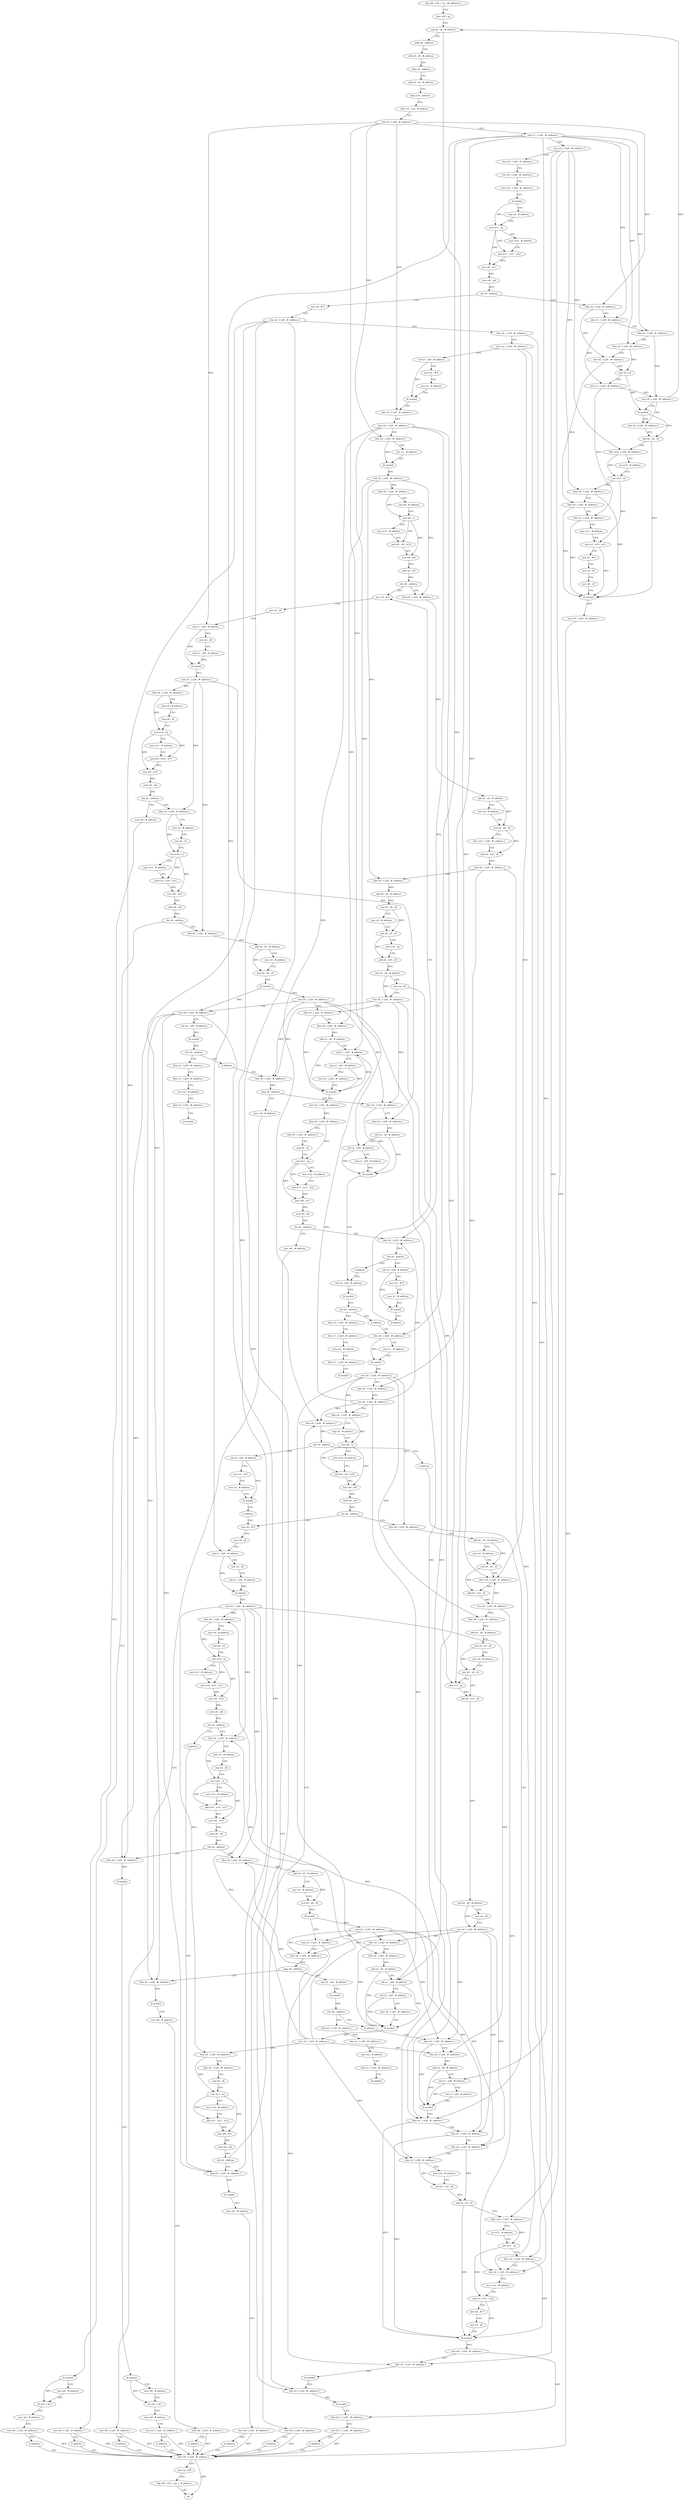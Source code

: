 digraph "func" {
"4583180" [label = "stp x29 , x30 , [ sp , #- address ]!" ]
"4583184" [label = "mov x29 , sp" ]
"4583188" [label = "sub sp , sp , # address" ]
"4583192" [label = "adrp x8 , address" ]
"4583196" [label = "add x8 , x8 , # address" ]
"4583200" [label = "adrp x9 , address" ]
"4583204" [label = "add x9 , x9 , # address" ]
"4583208" [label = "adrp x10 , address" ]
"4583212" [label = "add x10 , x10 , # address" ]
"4583216" [label = "stur x0 , [ x29 , #- address ]" ]
"4583220" [label = "stur x1 , [ x29 , #- address ]" ]
"4583224" [label = "stur w2 , [ x29 , #- address ]" ]
"4583228" [label = "stur x8 , [ x29 , #- address ]" ]
"4583232" [label = "stur x9 , [ x29 , #- address ]" ]
"4583236" [label = "stur x10 , [ x29 , #- address ]" ]
"4583240" [label = "bl symbol" ]
"4583244" [label = "cmp x0 , # address" ]
"4583248" [label = "cset w11 , ne" ]
"4583252" [label = "mov w12 , # address" ]
"4583256" [label = "and w11 , w11 , w12" ]
"4583260" [label = "mov w8 , w11" ]
"4583264" [label = "sxtw x8 , w8" ]
"4583268" [label = "cbz x8 , address" ]
"4584416" [label = "ldur x0 , [ x29 , #- address ]" ]
"4583272" [label = "mov x8 , # 0" ]
"4584420" [label = "ldur x1 , [ x29 , #- address ]" ]
"4584424" [label = "ldur x8 , [ x29 , #- address ]" ]
"4584428" [label = "ldur x9 , [ x29 , #- address ]" ]
"4584432" [label = "stur x0 , [ x29 , #- address ]" ]
"4584436" [label = "mov x0 , x9" ]
"4584440" [label = "stur x1 , [ x29 , #- address ]" ]
"4584444" [label = "stur x8 , [ x29 , #- address ]" ]
"4584448" [label = "bl symbol" ]
"4584452" [label = "ldur x8 , [ x29 , #- address ]" ]
"4584456" [label = "add x2 , x8 , x0" ]
"4584460" [label = "ldur w10 , [ x29 , #- address ]" ]
"4584464" [label = "tst w10 , # address" ]
"4584468" [label = "cset w10 , ne" ]
"4584472" [label = "ldur w4 , [ x29 , #- address ]" ]
"4584476" [label = "ldur x0 , [ x29 , #- address ]" ]
"4584480" [label = "ldur x1 , [ x29 , #- address ]" ]
"4584484" [label = "mov w11 , # address" ]
"4584488" [label = "and w3 , w10 , w11" ]
"4584492" [label = "mov x9 , # 0" ]
"4584496" [label = "mov x5 , x9" ]
"4584500" [label = "mov x6 , x9" ]
"4584504" [label = "bl symbol" ]
"4584508" [label = "stur w0 , [ x29 , #- address ]" ]
"4584512" [label = "ldur w0 , [ x29 , #- address ]" ]
"4583276" [label = "stur x8 , [ x29 , #- address ]" ]
"4583280" [label = "stur x8 , [ x29 , #- address ]" ]
"4583284" [label = "stur xzr , [ x29 , #- address ]" ]
"4583288" [label = "sub x0 , x29 , # address" ]
"4583292" [label = "mov w1 , # 0" ]
"4583296" [label = "mov x2 , # address" ]
"4583300" [label = "bl symbol" ]
"4583304" [label = "ldur x8 , [ x29 , #- address ]" ]
"4583308" [label = "stur x8 , [ x29 , #- address ]" ]
"4583312" [label = "ldur x0 , [ x29 , #- address ]" ]
"4583316" [label = "mov x1 , # address" ]
"4583320" [label = "bl symbol" ]
"4583324" [label = "stur x0 , [ x29 , #- address ]" ]
"4583328" [label = "ldur x8 , [ x29 , #- address ]" ]
"4583332" [label = "cmp x8 , # address" ]
"4583336" [label = "cset w9 , cc" ]
"4583340" [label = "mov w10 , # address" ]
"4583344" [label = "and w9 , w9 , w10" ]
"4583348" [label = "mov w8 , w9" ]
"4583352" [label = "sxtw x8 , w8" ]
"4583356" [label = "cbz x8 , address" ]
"4583540" [label = "mov x8 , # 0" ]
"4583360" [label = "ldur x8 , [ x29 , #- address ]" ]
"4583544" [label = "mov x0 , x8" ]
"4583548" [label = "sub x1 , x29 , # address" ]
"4583552" [label = "mov x2 , x8" ]
"4583556" [label = "sub x3 , x29 , # address" ]
"4583560" [label = "bl symbol" ]
"4583564" [label = "stur x0 , [ x29 , #- address ]" ]
"4583568" [label = "ldur x8 , [ x29 , #- address ]" ]
"4583572" [label = "mov x9 , # address" ]
"4583576" [label = "cmp x8 , x9" ]
"4583580" [label = "cset w10 , eq" ]
"4583584" [label = "mov w11 , # address" ]
"4583588" [label = "and w10 , w10 , w11" ]
"4583592" [label = "mov w8 , w10" ]
"4583596" [label = "sxtw x8 , w8" ]
"4583600" [label = "cbz x8 , address" ]
"4583616" [label = "ldur x8 , [ x29 , #- address ]" ]
"4583604" [label = "mov w8 , # address" ]
"4583364" [label = "add x8 , x8 , # address" ]
"4583368" [label = "mov x9 , # address" ]
"4583372" [label = "mul x8 , x8 , x9" ]
"4583376" [label = "ldur x10 , [ x29 , #- address ]" ]
"4583380" [label = "add x8 , x10 , x8" ]
"4583384" [label = "stur x8 , [ x29 , #- address ]" ]
"4583388" [label = "ldur x8 , [ x29 , #- address ]" ]
"4583392" [label = "add x8 , x8 , # address" ]
"4583396" [label = "mul x8 , x8 , x9" ]
"4583400" [label = "mov x9 , # address" ]
"4583404" [label = "mul x8 , x8 , x9" ]
"4583408" [label = "mov x10 , sp" ]
"4583412" [label = "add x8 , x10 , x8" ]
"4583416" [label = "and x8 , x8 , # address" ]
"4583420" [label = "mov sp , x8" ]
"4583424" [label = "stur x8 , [ x29 , #- address ]" ]
"4583428" [label = "ldur x0 , [ x29 , #- address ]" ]
"4583432" [label = "ldur x8 , [ x29 , #- address ]" ]
"4583436" [label = "add x2 , x8 , # address" ]
"4583440" [label = "sub x1 , x29 , # address" ]
"4583444" [label = "sub x3 , x29 , # address" ]
"4583448" [label = "stur x9 , [ x29 , #- address ]" ]
"4583452" [label = "bl symbol" ]
"4583456" [label = "stur x0 , [ x29 , #- address ]" ]
"4583460" [label = "ldur x8 , [ x29 , #- address ]" ]
"4583464" [label = "ldur x9 , [ x29 , #- address ]" ]
"4583468" [label = "cmp x8 , x9" ]
"4583472" [label = "cset w11 , eq" ]
"4583476" [label = "mov w12 , # address" ]
"4583480" [label = "and w11 , w11 , w12" ]
"4583484" [label = "mov w8 , w11" ]
"4583488" [label = "sxtw x8 , w8" ]
"4583492" [label = "cbz x8 , address" ]
"4583508" [label = "ldur x8 , [ x29 , #- address ]" ]
"4583496" [label = "mov w8 , # address" ]
"4583620" [label = "mov x9 , # address" ]
"4583624" [label = "cmp x8 , x9" ]
"4583628" [label = "cset w10 , cs" ]
"4583632" [label = "mov w11 , # address" ]
"4583636" [label = "and w10 , w10 , w11" ]
"4583640" [label = "mov w8 , w10" ]
"4583644" [label = "sxtw x8 , w8" ]
"4583648" [label = "cbz x8 , address" ]
"4583676" [label = "ldur x8 , [ x29 , #- address ]" ]
"4583652" [label = "bl symbol" ]
"4583608" [label = "stur w8 , [ x29 , #- address ]" ]
"4583612" [label = "b address" ]
"4583512" [label = "cbz x8 , address" ]
"4583536" [label = "b address" ]
"4583516" [label = "sub x0 , x29 , # address" ]
"4583500" [label = "stur w8 , [ x29 , #- address ]" ]
"4583504" [label = "b address" ]
"4583680" [label = "add x8 , x8 , # address" ]
"4583684" [label = "mov x9 , # address" ]
"4583688" [label = "mul x0 , x8 , x9" ]
"4583692" [label = "bl symbol" ]
"4583696" [label = "stur x0 , [ x29 , #- address ]" ]
"4583700" [label = "stur x0 , [ x29 , #- address ]" ]
"4583704" [label = "sub x0 , x29 , # address" ]
"4583708" [label = "bl symbol" ]
"4583712" [label = "cbz w0 , address" ]
"4583720" [label = "ldur x0 , [ x29 , #- address ]" ]
"4583716" [label = "b address" ]
"4583656" [label = "mov w8 , # address" ]
"4583660" [label = "str w8 , [ x0 ]" ]
"4583664" [label = "mov w8 , # address" ]
"4583668" [label = "stur w8 , [ x29 , #- address ]" ]
"4583672" [label = "b address" ]
"4584516" [label = "mov sp , x29" ]
"4584520" [label = "ldp x29 , x30 , [ sp ] , # address" ]
"4584524" [label = "ret" ]
"4583784" [label = "sub x0 , x29 , # address" ]
"4583520" [label = "mov w1 , # 0" ]
"4583524" [label = "mov x2 , # address" ]
"4583528" [label = "bl symbol" ]
"4583532" [label = "b address" ]
"4583724" [label = "ldur x1 , [ x29 , #- address ]" ]
"4583728" [label = "mov w2 , # address" ]
"4583732" [label = "ldur x3 , [ x29 , #- address ]" ]
"4583736" [label = "bl symbol" ]
"4583740" [label = "ldur x8 , [ x29 , #- address ]" ]
"4583788" [label = "bl symbol" ]
"4583792" [label = "cbz w0 , address" ]
"4583800" [label = "ldur x0 , [ x29 , #- address ]" ]
"4583796" [label = "b address" ]
"4583744" [label = "cbnz x8 , address" ]
"4583760" [label = "ldur x0 , [ x29 , #- address ]" ]
"4583748" [label = "mov w8 , # address" ]
"4583804" [label = "ldur x1 , [ x29 , #- address ]" ]
"4583808" [label = "mov w2 , # address" ]
"4583812" [label = "ldur x3 , [ x29 , #- address ]" ]
"4583816" [label = "bl symbol" ]
"4583820" [label = "ldur x0 , [ x29 , #- address ]" ]
"4583764" [label = "ldur x8 , [ x29 , #- address ]" ]
"4583768" [label = "add x2 , x8 , # address" ]
"4583772" [label = "sub x1 , x29 , # address" ]
"4583776" [label = "sub x3 , x29 , # address" ]
"4583780" [label = "bl symbol" ]
"4583752" [label = "stur w8 , [ x29 , #- address ]" ]
"4583756" [label = "b address" ]
"4583824" [label = "mov x1 , # address" ]
"4583828" [label = "bl symbol" ]
"4583832" [label = "stur x0 , [ x29 , #- address ]" ]
"4583836" [label = "ldur x8 , [ x29 , #- address ]" ]
"4583840" [label = "stur x8 , [ x29 , #- address ]" ]
"4583844" [label = "ldur x8 , [ x29 , #- address ]" ]
"4583848" [label = "cmp x8 , # address" ]
"4583852" [label = "cset w9 , cc" ]
"4583856" [label = "mov w10 , # address" ]
"4583860" [label = "and w9 , w9 , w10" ]
"4583864" [label = "mov w8 , w9" ]
"4583868" [label = "sxtw x8 , w8" ]
"4583872" [label = "cbz x8 , address" ]
"4584064" [label = "mov x8 , # 0" ]
"4583876" [label = "ldur x8 , [ x29 , #- address ]" ]
"4584068" [label = "mov x0 , x8" ]
"4584072" [label = "sub x1 , x29 , # address" ]
"4584076" [label = "mov x2 , x8" ]
"4584080" [label = "sub x3 , x29 , # address" ]
"4584084" [label = "bl symbol" ]
"4584088" [label = "stur x0 , [ x29 , #- address ]" ]
"4584092" [label = "ldur x8 , [ x29 , #- address ]" ]
"4584096" [label = "mov x9 , # address" ]
"4584100" [label = "cmp x8 , x9" ]
"4584104" [label = "cset w10 , eq" ]
"4584108" [label = "mov w11 , # address" ]
"4584112" [label = "and w10 , w10 , w11" ]
"4584116" [label = "mov w8 , w10" ]
"4584120" [label = "sxtw x8 , w8" ]
"4584124" [label = "cbz x8 , address" ]
"4584132" [label = "ldur x8 , [ x29 , #- address ]" ]
"4584128" [label = "b address" ]
"4583880" [label = "add x8 , x8 , # address" ]
"4583884" [label = "mov x9 , # address" ]
"4583888" [label = "mul x8 , x8 , x9" ]
"4583892" [label = "ldur x10 , [ x29 , #- address ]" ]
"4583896" [label = "add x8 , x10 , x8" ]
"4583900" [label = "stur x8 , [ x29 , #- address ]" ]
"4583904" [label = "ldur x8 , [ x29 , #- address ]" ]
"4583908" [label = "add x8 , x8 , # address" ]
"4583912" [label = "mul x8 , x8 , x9" ]
"4583916" [label = "mov x9 , # address" ]
"4583920" [label = "mul x8 , x8 , x9" ]
"4583924" [label = "mov x10 , sp" ]
"4583928" [label = "add x8 , x10 , x8" ]
"4583932" [label = "and x8 , x8 , # address" ]
"4583936" [label = "mov sp , x8" ]
"4583940" [label = "stur x8 , [ x29 , #- address ]" ]
"4583944" [label = "ldur x0 , [ x29 , #- address ]" ]
"4583948" [label = "ldur x8 , [ x29 , #- address ]" ]
"4583952" [label = "add x2 , x8 , # address" ]
"4583956" [label = "sub x1 , x29 , # address" ]
"4583960" [label = "sub x3 , x29 , # address" ]
"4583964" [label = "stur x9 , [ x29 , #- address ]" ]
"4583968" [label = "bl symbol" ]
"4583972" [label = "stur x0 , [ x29 , #- address ]" ]
"4583976" [label = "ldur x8 , [ x29 , #- address ]" ]
"4583980" [label = "ldur x9 , [ x29 , #- address ]" ]
"4583984" [label = "cmp x8 , x9" ]
"4583988" [label = "cset w11 , eq" ]
"4583992" [label = "mov w12 , # address" ]
"4583996" [label = "and w11 , w11 , w12" ]
"4584000" [label = "mov w8 , w11" ]
"4584004" [label = "sxtw x8 , w8" ]
"4584008" [label = "cbz x8 , address" ]
"4584032" [label = "ldur x8 , [ x29 , #- address ]" ]
"4584012" [label = "ldur x0 , [ x29 , #- address ]" ]
"4584136" [label = "mov x9 , # address" ]
"4584140" [label = "cmp x8 , x9" ]
"4584144" [label = "cset w10 , cs" ]
"4584148" [label = "mov w11 , # address" ]
"4584152" [label = "and w10 , w10 , w11" ]
"4584156" [label = "mov w8 , w10" ]
"4584160" [label = "sxtw x8 , w8" ]
"4584164" [label = "cbz x8 , address" ]
"4584200" [label = "ldur x8 , [ x29 , #- address ]" ]
"4584168" [label = "ldur x0 , [ x29 , #- address ]" ]
"4584036" [label = "cbz x8 , address" ]
"4584060" [label = "b address" ]
"4584040" [label = "sub x0 , x29 , # address" ]
"4584016" [label = "bl symbol" ]
"4584020" [label = "mov w8 , # address" ]
"4584024" [label = "stur w8 , [ x29 , #- address ]" ]
"4584028" [label = "b address" ]
"4584204" [label = "add x8 , x8 , # address" ]
"4584208" [label = "mov x9 , # address" ]
"4584212" [label = "mul x0 , x8 , x9" ]
"4584216" [label = "bl symbol" ]
"4584220" [label = "stur x0 , [ x29 , #- address ]" ]
"4584224" [label = "stur x0 , [ x29 , #- address ]" ]
"4584228" [label = "ldur x8 , [ x29 , #- address ]" ]
"4584232" [label = "cbnz x8 , address" ]
"4584256" [label = "sub x0 , x29 , # address" ]
"4584236" [label = "ldur x0 , [ x29 , #- address ]" ]
"4584172" [label = "bl symbol" ]
"4584176" [label = "bl symbol" ]
"4584180" [label = "mov w8 , # address" ]
"4584184" [label = "str w8 , [ x0 ]" ]
"4584188" [label = "mov w8 , # address" ]
"4584192" [label = "stur w8 , [ x29 , #- address ]" ]
"4584196" [label = "b address" ]
"4584316" [label = "ldur x0 , [ x29 , #- address ]" ]
"4584044" [label = "mov w1 , # 0" ]
"4584048" [label = "mov x2 , # address" ]
"4584052" [label = "bl symbol" ]
"4584056" [label = "b address" ]
"4584260" [label = "bl symbol" ]
"4584264" [label = "cbz w0 , address" ]
"4584272" [label = "ldur x0 , [ x29 , #- address ]" ]
"4584268" [label = "b address" ]
"4584240" [label = "bl symbol" ]
"4584244" [label = "mov w8 , # address" ]
"4584248" [label = "stur w8 , [ x29 , #- address ]" ]
"4584252" [label = "b address" ]
"4584320" [label = "ldur x1 , [ x29 , #- address ]" ]
"4584324" [label = "ldur x8 , [ x29 , #- address ]" ]
"4584328" [label = "ldur x9 , [ x29 , #- address ]" ]
"4584332" [label = "mov x10 , # address" ]
"4584336" [label = "mul x9 , x10 , x9" ]
"4584340" [label = "add x2 , x8 , x9" ]
"4584344" [label = "ldur w11 , [ x29 , #- address ]" ]
"4584348" [label = "tst w11 , # address" ]
"4584352" [label = "cset w11 , ne" ]
"4584356" [label = "ldur w4 , [ x29 , #- address ]" ]
"4584360" [label = "ldur x6 , [ x29 , #- address ]" ]
"4584364" [label = "mov w12 , # address" ]
"4584368" [label = "and w3 , w11 , w12" ]
"4584372" [label = "mov x8 , # 0" ]
"4584376" [label = "mov x5 , x8" ]
"4584380" [label = "bl symbol" ]
"4584384" [label = "stur w0 , [ x29 , #- address ]" ]
"4584388" [label = "ldur x0 , [ x29 , #- address ]" ]
"4584392" [label = "bl symbol" ]
"4584396" [label = "ldur x0 , [ x29 , #- address ]" ]
"4584400" [label = "bl symbol" ]
"4584404" [label = "ldur w11 , [ x29 , #- address ]" ]
"4584408" [label = "stur w11 , [ x29 , #- address ]" ]
"4584412" [label = "b address" ]
"4584276" [label = "ldur x1 , [ x29 , #- address ]" ]
"4584280" [label = "mov w2 , # address" ]
"4584284" [label = "ldur x3 , [ x29 , #- address ]" ]
"4584288" [label = "bl symbol" ]
"4584292" [label = "ldur x0 , [ x29 , #- address ]" ]
"4584296" [label = "ldur x8 , [ x29 , #- address ]" ]
"4584300" [label = "add x2 , x8 , # address" ]
"4584304" [label = "sub x1 , x29 , # address" ]
"4584308" [label = "sub x3 , x29 , # address" ]
"4584312" [label = "bl symbol" ]
"4583180" -> "4583184" [ label = "CFG" ]
"4583184" -> "4583188" [ label = "CFG" ]
"4583188" -> "4583192" [ label = "CFG" ]
"4583188" -> "4583924" [ label = "DFG" ]
"4583192" -> "4583196" [ label = "CFG" ]
"4583196" -> "4583200" [ label = "CFG" ]
"4583200" -> "4583204" [ label = "CFG" ]
"4583204" -> "4583208" [ label = "CFG" ]
"4583208" -> "4583212" [ label = "CFG" ]
"4583212" -> "4583216" [ label = "CFG" ]
"4583216" -> "4583220" [ label = "CFG" ]
"4583216" -> "4584416" [ label = "DFG" ]
"4583216" -> "4583304" [ label = "DFG" ]
"4583216" -> "4583312" [ label = "DFG" ]
"4583216" -> "4583548" [ label = "DFG" ]
"4583216" -> "4583772" [ label = "DFG" ]
"4583220" -> "4583224" [ label = "CFG" ]
"4583220" -> "4584420" [ label = "DFG" ]
"4583220" -> "4584424" [ label = "DFG" ]
"4583220" -> "4584428" [ label = "DFG" ]
"4583220" -> "4583820" [ label = "DFG" ]
"4583220" -> "4583836" [ label = "DFG" ]
"4583220" -> "4584072" [ label = "DFG" ]
"4583220" -> "4584304" [ label = "DFG" ]
"4583224" -> "4583228" [ label = "CFG" ]
"4583224" -> "4584460" [ label = "DFG" ]
"4583224" -> "4584472" [ label = "DFG" ]
"4583224" -> "4584344" [ label = "DFG" ]
"4583224" -> "4584356" [ label = "DFG" ]
"4583228" -> "4583232" [ label = "CFG" ]
"4583232" -> "4583236" [ label = "CFG" ]
"4583236" -> "4583240" [ label = "CFG" ]
"4583240" -> "4583244" [ label = "CFG" ]
"4583240" -> "4583248" [ label = "DFG" ]
"4583244" -> "4583248" [ label = "CFG" ]
"4583248" -> "4583252" [ label = "CFG" ]
"4583248" -> "4583256" [ label = "DFG" ]
"4583248" -> "4583260" [ label = "DFG" ]
"4583252" -> "4583256" [ label = "CFG" ]
"4583256" -> "4583260" [ label = "DFG" ]
"4583260" -> "4583264" [ label = "DFG" ]
"4583264" -> "4583268" [ label = "DFG" ]
"4583268" -> "4584416" [ label = "CFG" ]
"4583268" -> "4583272" [ label = "CFG" ]
"4584416" -> "4584420" [ label = "CFG" ]
"4584416" -> "4584432" [ label = "DFG" ]
"4583272" -> "4583276" [ label = "CFG" ]
"4584420" -> "4584424" [ label = "CFG" ]
"4584420" -> "4584440" [ label = "DFG" ]
"4584424" -> "4584428" [ label = "CFG" ]
"4584424" -> "4584444" [ label = "DFG" ]
"4584428" -> "4584432" [ label = "CFG" ]
"4584428" -> "4584436" [ label = "DFG" ]
"4584432" -> "4584436" [ label = "CFG" ]
"4584432" -> "4584476" [ label = "DFG" ]
"4584436" -> "4584440" [ label = "CFG" ]
"4584436" -> "4584448" [ label = "DFG" ]
"4584440" -> "4584444" [ label = "CFG" ]
"4584440" -> "4584480" [ label = "DFG" ]
"4584444" -> "4584448" [ label = "CFG" ]
"4584444" -> "4583188" [ label = "DFG" ]
"4584444" -> "4584452" [ label = "DFG" ]
"4584448" -> "4584452" [ label = "CFG" ]
"4584448" -> "4584456" [ label = "DFG" ]
"4584452" -> "4584456" [ label = "DFG" ]
"4584456" -> "4584460" [ label = "CFG" ]
"4584456" -> "4584504" [ label = "DFG" ]
"4584460" -> "4584464" [ label = "CFG" ]
"4584460" -> "4584468" [ label = "DFG" ]
"4584464" -> "4584468" [ label = "CFG" ]
"4584468" -> "4584472" [ label = "CFG" ]
"4584468" -> "4584488" [ label = "DFG" ]
"4584472" -> "4584476" [ label = "CFG" ]
"4584472" -> "4584504" [ label = "DFG" ]
"4584476" -> "4584480" [ label = "CFG" ]
"4584476" -> "4584504" [ label = "DFG" ]
"4584480" -> "4584484" [ label = "CFG" ]
"4584480" -> "4584504" [ label = "DFG" ]
"4584484" -> "4584488" [ label = "CFG" ]
"4584488" -> "4584492" [ label = "CFG" ]
"4584488" -> "4584504" [ label = "DFG" ]
"4584492" -> "4584496" [ label = "CFG" ]
"4584496" -> "4584500" [ label = "CFG" ]
"4584500" -> "4584504" [ label = "CFG" ]
"4584504" -> "4584508" [ label = "DFG" ]
"4584508" -> "4584512" [ label = "DFG" ]
"4584512" -> "4584516" [ label = "CFG" ]
"4584512" -> "4584524" [ label = "DFG" ]
"4583276" -> "4583280" [ label = "CFG" ]
"4583276" -> "4584012" [ label = "DFG" ]
"4583276" -> "4584168" [ label = "DFG" ]
"4583276" -> "4584236" [ label = "DFG" ]
"4583276" -> "4584396" [ label = "DFG" ]
"4583280" -> "4583284" [ label = "CFG" ]
"4583280" -> "4584388" [ label = "DFG" ]
"4583284" -> "4583288" [ label = "CFG" ]
"4583284" -> "4583892" [ label = "DFG" ]
"4583284" -> "4584360" [ label = "DFG" ]
"4583288" -> "4583292" [ label = "CFG" ]
"4583288" -> "4583300" [ label = "DFG" ]
"4583292" -> "4583296" [ label = "CFG" ]
"4583296" -> "4583300" [ label = "CFG" ]
"4583300" -> "4583304" [ label = "CFG" ]
"4583304" -> "4583308" [ label = "DFG" ]
"4583308" -> "4583312" [ label = "CFG" ]
"4583308" -> "4583508" [ label = "DFG" ]
"4583308" -> "4584032" [ label = "DFG" ]
"4583308" -> "4583440" [ label = "DFG" ]
"4583308" -> "4583956" [ label = "DFG" ]
"4583312" -> "4583316" [ label = "CFG" ]
"4583312" -> "4583320" [ label = "DFG" ]
"4583316" -> "4583320" [ label = "CFG" ]
"4583320" -> "4583324" [ label = "DFG" ]
"4583324" -> "4583328" [ label = "DFG" ]
"4583324" -> "4583360" [ label = "DFG" ]
"4583324" -> "4583388" [ label = "DFG" ]
"4583324" -> "4583432" [ label = "DFG" ]
"4583328" -> "4583332" [ label = "CFG" ]
"4583328" -> "4583336" [ label = "DFG" ]
"4583332" -> "4583336" [ label = "CFG" ]
"4583336" -> "4583340" [ label = "CFG" ]
"4583336" -> "4583344" [ label = "DFG" ]
"4583336" -> "4583348" [ label = "DFG" ]
"4583340" -> "4583344" [ label = "CFG" ]
"4583344" -> "4583348" [ label = "DFG" ]
"4583348" -> "4583352" [ label = "DFG" ]
"4583352" -> "4583356" [ label = "DFG" ]
"4583356" -> "4583540" [ label = "CFG" ]
"4583356" -> "4583360" [ label = "CFG" ]
"4583540" -> "4583544" [ label = "CFG" ]
"4583360" -> "4583364" [ label = "DFG" ]
"4583544" -> "4583548" [ label = "CFG" ]
"4583548" -> "4583552" [ label = "CFG" ]
"4583548" -> "4583560" [ label = "DFG" ]
"4583552" -> "4583556" [ label = "CFG" ]
"4583556" -> "4583560" [ label = "DFG" ]
"4583560" -> "4583564" [ label = "DFG" ]
"4583564" -> "4583568" [ label = "DFG" ]
"4583564" -> "4583616" [ label = "DFG" ]
"4583564" -> "4583676" [ label = "DFG" ]
"4583564" -> "4583764" [ label = "DFG" ]
"4583568" -> "4583572" [ label = "CFG" ]
"4583568" -> "4583580" [ label = "DFG" ]
"4583572" -> "4583576" [ label = "CFG" ]
"4583576" -> "4583580" [ label = "CFG" ]
"4583580" -> "4583584" [ label = "CFG" ]
"4583580" -> "4583588" [ label = "DFG" ]
"4583580" -> "4583592" [ label = "DFG" ]
"4583584" -> "4583588" [ label = "CFG" ]
"4583588" -> "4583592" [ label = "DFG" ]
"4583592" -> "4583596" [ label = "DFG" ]
"4583596" -> "4583600" [ label = "DFG" ]
"4583600" -> "4583616" [ label = "CFG" ]
"4583600" -> "4583604" [ label = "CFG" ]
"4583616" -> "4583620" [ label = "CFG" ]
"4583616" -> "4583628" [ label = "DFG" ]
"4583604" -> "4583608" [ label = "CFG" ]
"4583364" -> "4583368" [ label = "CFG" ]
"4583364" -> "4583372" [ label = "DFG" ]
"4583368" -> "4583372" [ label = "CFG" ]
"4583372" -> "4583376" [ label = "CFG" ]
"4583372" -> "4583380" [ label = "DFG" ]
"4583376" -> "4583380" [ label = "CFG" ]
"4583380" -> "4583384" [ label = "DFG" ]
"4583384" -> "4583388" [ label = "CFG" ]
"4583384" -> "4583892" [ label = "DFG" ]
"4583384" -> "4584360" [ label = "DFG" ]
"4583388" -> "4583392" [ label = "DFG" ]
"4583392" -> "4583396" [ label = "DFG" ]
"4583396" -> "4583400" [ label = "CFG" ]
"4583396" -> "4583404" [ label = "DFG" ]
"4583400" -> "4583404" [ label = "CFG" ]
"4583404" -> "4583408" [ label = "CFG" ]
"4583404" -> "4583412" [ label = "DFG" ]
"4583408" -> "4583412" [ label = "CFG" ]
"4583412" -> "4583416" [ label = "DFG" ]
"4583416" -> "4583420" [ label = "DFG" ]
"4583416" -> "4583424" [ label = "DFG" ]
"4583420" -> "4583424" [ label = "CFG" ]
"4583420" -> "4583924" [ label = "DFG" ]
"4583424" -> "4583428" [ label = "DFG" ]
"4583424" -> "4583740" [ label = "DFG" ]
"4583424" -> "4583760" [ label = "DFG" ]
"4583424" -> "4584316" [ label = "DFG" ]
"4583428" -> "4583432" [ label = "CFG" ]
"4583428" -> "4583452" [ label = "DFG" ]
"4583432" -> "4583436" [ label = "DFG" ]
"4583436" -> "4583440" [ label = "CFG" ]
"4583436" -> "4583452" [ label = "DFG" ]
"4583440" -> "4583444" [ label = "CFG" ]
"4583440" -> "4583452" [ label = "DFG" ]
"4583444" -> "4583448" [ label = "CFG" ]
"4583444" -> "4583452" [ label = "DFG" ]
"4583448" -> "4583452" [ label = "CFG" ]
"4583452" -> "4583456" [ label = "DFG" ]
"4583456" -> "4583460" [ label = "DFG" ]
"4583460" -> "4583464" [ label = "CFG" ]
"4583460" -> "4583472" [ label = "DFG" ]
"4583464" -> "4583468" [ label = "CFG" ]
"4583468" -> "4583472" [ label = "CFG" ]
"4583472" -> "4583476" [ label = "CFG" ]
"4583472" -> "4583480" [ label = "DFG" ]
"4583472" -> "4583484" [ label = "DFG" ]
"4583476" -> "4583480" [ label = "CFG" ]
"4583480" -> "4583484" [ label = "DFG" ]
"4583484" -> "4583488" [ label = "DFG" ]
"4583488" -> "4583492" [ label = "DFG" ]
"4583492" -> "4583508" [ label = "CFG" ]
"4583492" -> "4583496" [ label = "CFG" ]
"4583508" -> "4583512" [ label = "DFG" ]
"4583496" -> "4583500" [ label = "CFG" ]
"4583620" -> "4583624" [ label = "CFG" ]
"4583624" -> "4583628" [ label = "CFG" ]
"4583628" -> "4583632" [ label = "CFG" ]
"4583628" -> "4583636" [ label = "DFG" ]
"4583628" -> "4583640" [ label = "DFG" ]
"4583632" -> "4583636" [ label = "CFG" ]
"4583636" -> "4583640" [ label = "DFG" ]
"4583640" -> "4583644" [ label = "DFG" ]
"4583644" -> "4583648" [ label = "DFG" ]
"4583648" -> "4583676" [ label = "CFG" ]
"4583648" -> "4583652" [ label = "CFG" ]
"4583676" -> "4583680" [ label = "DFG" ]
"4583652" -> "4583656" [ label = "CFG" ]
"4583652" -> "4583660" [ label = "DFG" ]
"4583608" -> "4583612" [ label = "CFG" ]
"4583608" -> "4584512" [ label = "DFG" ]
"4583612" -> "4584512" [ label = "CFG" ]
"4583512" -> "4583536" [ label = "CFG" ]
"4583512" -> "4583516" [ label = "CFG" ]
"4583536" -> "4583784" [ label = "CFG" ]
"4583516" -> "4583520" [ label = "CFG" ]
"4583516" -> "4583528" [ label = "DFG" ]
"4583500" -> "4583504" [ label = "CFG" ]
"4583500" -> "4584512" [ label = "DFG" ]
"4583504" -> "4584512" [ label = "CFG" ]
"4583680" -> "4583684" [ label = "CFG" ]
"4583680" -> "4583688" [ label = "DFG" ]
"4583684" -> "4583688" [ label = "CFG" ]
"4583688" -> "4583692" [ label = "DFG" ]
"4583692" -> "4583696" [ label = "DFG" ]
"4583692" -> "4583700" [ label = "DFG" ]
"4583696" -> "4583700" [ label = "CFG" ]
"4583696" -> "4583428" [ label = "DFG" ]
"4583696" -> "4583740" [ label = "DFG" ]
"4583696" -> "4583760" [ label = "DFG" ]
"4583696" -> "4584316" [ label = "DFG" ]
"4583700" -> "4583704" [ label = "CFG" ]
"4583700" -> "4584012" [ label = "DFG" ]
"4583700" -> "4584168" [ label = "DFG" ]
"4583700" -> "4584236" [ label = "DFG" ]
"4583700" -> "4584396" [ label = "DFG" ]
"4583704" -> "4583708" [ label = "DFG" ]
"4583708" -> "4583712" [ label = "DFG" ]
"4583712" -> "4583720" [ label = "CFG" ]
"4583712" -> "4583716" [ label = "CFG" ]
"4583720" -> "4583724" [ label = "CFG" ]
"4583716" -> "4583740" [ label = "CFG" ]
"4583656" -> "4583660" [ label = "CFG" ]
"4583660" -> "4583664" [ label = "CFG" ]
"4583664" -> "4583668" [ label = "CFG" ]
"4583668" -> "4583672" [ label = "CFG" ]
"4583668" -> "4584512" [ label = "DFG" ]
"4583672" -> "4584512" [ label = "CFG" ]
"4584516" -> "4584520" [ label = "CFG" ]
"4584520" -> "4584524" [ label = "CFG" ]
"4583784" -> "4583788" [ label = "DFG" ]
"4583520" -> "4583524" [ label = "CFG" ]
"4583524" -> "4583528" [ label = "CFG" ]
"4583528" -> "4583532" [ label = "CFG" ]
"4583532" -> "4583540" [ label = "CFG" ]
"4583724" -> "4583728" [ label = "CFG" ]
"4583728" -> "4583732" [ label = "CFG" ]
"4583732" -> "4583736" [ label = "CFG" ]
"4583740" -> "4583744" [ label = "DFG" ]
"4583788" -> "4583792" [ label = "DFG" ]
"4583792" -> "4583800" [ label = "CFG" ]
"4583792" -> "4583796" [ label = "CFG" ]
"4583800" -> "4583804" [ label = "CFG" ]
"4583796" -> "4583820" [ label = "CFG" ]
"4583744" -> "4583760" [ label = "CFG" ]
"4583744" -> "4583748" [ label = "CFG" ]
"4583760" -> "4583764" [ label = "CFG" ]
"4583760" -> "4583780" [ label = "DFG" ]
"4583748" -> "4583752" [ label = "CFG" ]
"4583804" -> "4583808" [ label = "CFG" ]
"4583808" -> "4583812" [ label = "CFG" ]
"4583812" -> "4583816" [ label = "CFG" ]
"4583820" -> "4583824" [ label = "CFG" ]
"4583820" -> "4583828" [ label = "DFG" ]
"4583764" -> "4583768" [ label = "DFG" ]
"4583768" -> "4583772" [ label = "CFG" ]
"4583768" -> "4583780" [ label = "DFG" ]
"4583772" -> "4583776" [ label = "CFG" ]
"4583772" -> "4583780" [ label = "DFG" ]
"4583776" -> "4583780" [ label = "DFG" ]
"4583780" -> "4583784" [ label = "CFG" ]
"4583752" -> "4583756" [ label = "CFG" ]
"4583752" -> "4584512" [ label = "DFG" ]
"4583756" -> "4584512" [ label = "CFG" ]
"4583824" -> "4583828" [ label = "CFG" ]
"4583828" -> "4583832" [ label = "DFG" ]
"4583832" -> "4583836" [ label = "CFG" ]
"4583832" -> "4583844" [ label = "DFG" ]
"4583832" -> "4583876" [ label = "DFG" ]
"4583832" -> "4583904" [ label = "DFG" ]
"4583832" -> "4583948" [ label = "DFG" ]
"4583836" -> "4583840" [ label = "DFG" ]
"4583840" -> "4583844" [ label = "CFG" ]
"4583840" -> "4583440" [ label = "DFG" ]
"4583840" -> "4583508" [ label = "DFG" ]
"4583840" -> "4584032" [ label = "DFG" ]
"4583840" -> "4583956" [ label = "DFG" ]
"4583844" -> "4583848" [ label = "CFG" ]
"4583844" -> "4583852" [ label = "DFG" ]
"4583848" -> "4583852" [ label = "CFG" ]
"4583852" -> "4583856" [ label = "CFG" ]
"4583852" -> "4583860" [ label = "DFG" ]
"4583852" -> "4583864" [ label = "DFG" ]
"4583856" -> "4583860" [ label = "CFG" ]
"4583860" -> "4583864" [ label = "DFG" ]
"4583864" -> "4583868" [ label = "DFG" ]
"4583868" -> "4583872" [ label = "DFG" ]
"4583872" -> "4584064" [ label = "CFG" ]
"4583872" -> "4583876" [ label = "CFG" ]
"4584064" -> "4584068" [ label = "CFG" ]
"4583876" -> "4583880" [ label = "DFG" ]
"4584068" -> "4584072" [ label = "CFG" ]
"4584072" -> "4584076" [ label = "CFG" ]
"4584072" -> "4584084" [ label = "DFG" ]
"4584076" -> "4584080" [ label = "CFG" ]
"4584080" -> "4584084" [ label = "DFG" ]
"4584084" -> "4584088" [ label = "DFG" ]
"4584088" -> "4584092" [ label = "DFG" ]
"4584088" -> "4583976" [ label = "DFG" ]
"4584088" -> "4584132" [ label = "DFG" ]
"4584088" -> "4584328" [ label = "DFG" ]
"4584088" -> "4584200" [ label = "DFG" ]
"4584088" -> "4584296" [ label = "DFG" ]
"4584092" -> "4584096" [ label = "CFG" ]
"4584092" -> "4584104" [ label = "DFG" ]
"4584096" -> "4584100" [ label = "CFG" ]
"4584100" -> "4584104" [ label = "CFG" ]
"4584104" -> "4584108" [ label = "CFG" ]
"4584104" -> "4584112" [ label = "DFG" ]
"4584104" -> "4584116" [ label = "DFG" ]
"4584108" -> "4584112" [ label = "CFG" ]
"4584112" -> "4584116" [ label = "DFG" ]
"4584116" -> "4584120" [ label = "DFG" ]
"4584120" -> "4584124" [ label = "DFG" ]
"4584124" -> "4584132" [ label = "CFG" ]
"4584124" -> "4584128" [ label = "CFG" ]
"4584132" -> "4584136" [ label = "CFG" ]
"4584132" -> "4584144" [ label = "DFG" ]
"4584128" -> "4584012" [ label = "CFG" ]
"4583880" -> "4583884" [ label = "CFG" ]
"4583880" -> "4583888" [ label = "DFG" ]
"4583884" -> "4583888" [ label = "CFG" ]
"4583888" -> "4583892" [ label = "CFG" ]
"4583888" -> "4583896" [ label = "DFG" ]
"4583892" -> "4583896" [ label = "DFG" ]
"4583896" -> "4583900" [ label = "DFG" ]
"4583900" -> "4583904" [ label = "CFG" ]
"4583900" -> "4583892" [ label = "DFG" ]
"4583900" -> "4584360" [ label = "DFG" ]
"4583904" -> "4583908" [ label = "DFG" ]
"4583908" -> "4583912" [ label = "DFG" ]
"4583912" -> "4583916" [ label = "CFG" ]
"4583912" -> "4583920" [ label = "DFG" ]
"4583916" -> "4583920" [ label = "CFG" ]
"4583920" -> "4583924" [ label = "CFG" ]
"4583920" -> "4583928" [ label = "DFG" ]
"4583924" -> "4583928" [ label = "DFG" ]
"4583928" -> "4583932" [ label = "DFG" ]
"4583932" -> "4583936" [ label = "CFG" ]
"4583932" -> "4583940" [ label = "DFG" ]
"4583936" -> "4583940" [ label = "CFG" ]
"4583940" -> "4583944" [ label = "DFG" ]
"4583940" -> "4584320" [ label = "DFG" ]
"4583940" -> "4584324" [ label = "DFG" ]
"4583940" -> "4584228" [ label = "DFG" ]
"4583940" -> "4584292" [ label = "DFG" ]
"4583944" -> "4583948" [ label = "CFG" ]
"4583944" -> "4583968" [ label = "DFG" ]
"4583948" -> "4583952" [ label = "DFG" ]
"4583952" -> "4583956" [ label = "CFG" ]
"4583952" -> "4583968" [ label = "DFG" ]
"4583956" -> "4583960" [ label = "CFG" ]
"4583956" -> "4583968" [ label = "DFG" ]
"4583960" -> "4583964" [ label = "CFG" ]
"4583960" -> "4583968" [ label = "DFG" ]
"4583964" -> "4583968" [ label = "CFG" ]
"4583968" -> "4583972" [ label = "DFG" ]
"4583972" -> "4583976" [ label = "DFG" ]
"4583972" -> "4584092" [ label = "DFG" ]
"4583972" -> "4584132" [ label = "DFG" ]
"4583972" -> "4584328" [ label = "DFG" ]
"4583972" -> "4584200" [ label = "DFG" ]
"4583972" -> "4584296" [ label = "DFG" ]
"4583976" -> "4583980" [ label = "CFG" ]
"4583976" -> "4583988" [ label = "DFG" ]
"4583980" -> "4583984" [ label = "CFG" ]
"4583984" -> "4583988" [ label = "CFG" ]
"4583988" -> "4583992" [ label = "CFG" ]
"4583988" -> "4583996" [ label = "DFG" ]
"4583988" -> "4584000" [ label = "DFG" ]
"4583992" -> "4583996" [ label = "CFG" ]
"4583996" -> "4584000" [ label = "DFG" ]
"4584000" -> "4584004" [ label = "DFG" ]
"4584004" -> "4584008" [ label = "DFG" ]
"4584008" -> "4584032" [ label = "CFG" ]
"4584008" -> "4584012" [ label = "CFG" ]
"4584032" -> "4584036" [ label = "DFG" ]
"4584012" -> "4584016" [ label = "DFG" ]
"4584136" -> "4584140" [ label = "CFG" ]
"4584140" -> "4584144" [ label = "CFG" ]
"4584144" -> "4584148" [ label = "CFG" ]
"4584144" -> "4584152" [ label = "DFG" ]
"4584144" -> "4584156" [ label = "DFG" ]
"4584148" -> "4584152" [ label = "CFG" ]
"4584152" -> "4584156" [ label = "DFG" ]
"4584156" -> "4584160" [ label = "DFG" ]
"4584160" -> "4584164" [ label = "DFG" ]
"4584164" -> "4584200" [ label = "CFG" ]
"4584164" -> "4584168" [ label = "CFG" ]
"4584200" -> "4584204" [ label = "DFG" ]
"4584168" -> "4584172" [ label = "DFG" ]
"4584036" -> "4584060" [ label = "CFG" ]
"4584036" -> "4584040" [ label = "CFG" ]
"4584060" -> "4584316" [ label = "CFG" ]
"4584040" -> "4584044" [ label = "CFG" ]
"4584040" -> "4584052" [ label = "DFG" ]
"4584016" -> "4584020" [ label = "CFG" ]
"4584020" -> "4584024" [ label = "CFG" ]
"4584024" -> "4584028" [ label = "CFG" ]
"4584024" -> "4584512" [ label = "DFG" ]
"4584028" -> "4584512" [ label = "CFG" ]
"4584204" -> "4584208" [ label = "CFG" ]
"4584204" -> "4584212" [ label = "DFG" ]
"4584208" -> "4584212" [ label = "CFG" ]
"4584212" -> "4584216" [ label = "DFG" ]
"4584216" -> "4584220" [ label = "DFG" ]
"4584216" -> "4584224" [ label = "DFG" ]
"4584220" -> "4584224" [ label = "CFG" ]
"4584220" -> "4583944" [ label = "DFG" ]
"4584220" -> "4584320" [ label = "DFG" ]
"4584220" -> "4584324" [ label = "DFG" ]
"4584220" -> "4584228" [ label = "DFG" ]
"4584220" -> "4584292" [ label = "DFG" ]
"4584224" -> "4584228" [ label = "CFG" ]
"4584224" -> "4584388" [ label = "DFG" ]
"4584228" -> "4584232" [ label = "DFG" ]
"4584232" -> "4584256" [ label = "CFG" ]
"4584232" -> "4584236" [ label = "CFG" ]
"4584256" -> "4584260" [ label = "DFG" ]
"4584236" -> "4584240" [ label = "DFG" ]
"4584172" -> "4584176" [ label = "CFG" ]
"4584176" -> "4584180" [ label = "CFG" ]
"4584176" -> "4584184" [ label = "DFG" ]
"4584180" -> "4584184" [ label = "CFG" ]
"4584184" -> "4584188" [ label = "CFG" ]
"4584188" -> "4584192" [ label = "CFG" ]
"4584192" -> "4584196" [ label = "CFG" ]
"4584192" -> "4584512" [ label = "DFG" ]
"4584196" -> "4584512" [ label = "CFG" ]
"4584316" -> "4584320" [ label = "CFG" ]
"4584316" -> "4584380" [ label = "DFG" ]
"4584044" -> "4584048" [ label = "CFG" ]
"4584048" -> "4584052" [ label = "CFG" ]
"4584052" -> "4584056" [ label = "CFG" ]
"4584056" -> "4584064" [ label = "CFG" ]
"4584260" -> "4584264" [ label = "DFG" ]
"4584264" -> "4584272" [ label = "CFG" ]
"4584264" -> "4584268" [ label = "CFG" ]
"4584272" -> "4584276" [ label = "CFG" ]
"4584268" -> "4584292" [ label = "CFG" ]
"4584240" -> "4584244" [ label = "CFG" ]
"4584244" -> "4584248" [ label = "CFG" ]
"4584248" -> "4584252" [ label = "CFG" ]
"4584248" -> "4584512" [ label = "DFG" ]
"4584252" -> "4584512" [ label = "CFG" ]
"4584320" -> "4584324" [ label = "CFG" ]
"4584320" -> "4584380" [ label = "DFG" ]
"4584324" -> "4584328" [ label = "CFG" ]
"4584324" -> "4584340" [ label = "DFG" ]
"4584328" -> "4584332" [ label = "CFG" ]
"4584328" -> "4584336" [ label = "DFG" ]
"4584332" -> "4584336" [ label = "CFG" ]
"4584336" -> "4584340" [ label = "DFG" ]
"4584340" -> "4584344" [ label = "CFG" ]
"4584340" -> "4584380" [ label = "DFG" ]
"4584344" -> "4584348" [ label = "CFG" ]
"4584344" -> "4584352" [ label = "DFG" ]
"4584348" -> "4584352" [ label = "CFG" ]
"4584352" -> "4584356" [ label = "CFG" ]
"4584352" -> "4584368" [ label = "DFG" ]
"4584356" -> "4584360" [ label = "CFG" ]
"4584356" -> "4584380" [ label = "DFG" ]
"4584360" -> "4584364" [ label = "CFG" ]
"4584364" -> "4584368" [ label = "CFG" ]
"4584368" -> "4584372" [ label = "CFG" ]
"4584368" -> "4584380" [ label = "DFG" ]
"4584372" -> "4584376" [ label = "CFG" ]
"4584376" -> "4584380" [ label = "CFG" ]
"4584380" -> "4584384" [ label = "DFG" ]
"4584384" -> "4584388" [ label = "CFG" ]
"4584384" -> "4584404" [ label = "DFG" ]
"4584388" -> "4584392" [ label = "DFG" ]
"4584392" -> "4584396" [ label = "CFG" ]
"4584396" -> "4584400" [ label = "DFG" ]
"4584400" -> "4584404" [ label = "CFG" ]
"4584404" -> "4584408" [ label = "DFG" ]
"4584408" -> "4584412" [ label = "CFG" ]
"4584408" -> "4584512" [ label = "DFG" ]
"4584412" -> "4584512" [ label = "CFG" ]
"4584276" -> "4584280" [ label = "CFG" ]
"4584280" -> "4584284" [ label = "CFG" ]
"4584284" -> "4584288" [ label = "CFG" ]
"4584292" -> "4584296" [ label = "CFG" ]
"4584292" -> "4584312" [ label = "DFG" ]
"4584296" -> "4584300" [ label = "DFG" ]
"4584300" -> "4584304" [ label = "CFG" ]
"4584300" -> "4584312" [ label = "DFG" ]
"4584304" -> "4584308" [ label = "CFG" ]
"4584304" -> "4584312" [ label = "DFG" ]
"4584308" -> "4584312" [ label = "DFG" ]
"4584312" -> "4584316" [ label = "CFG" ]
}
